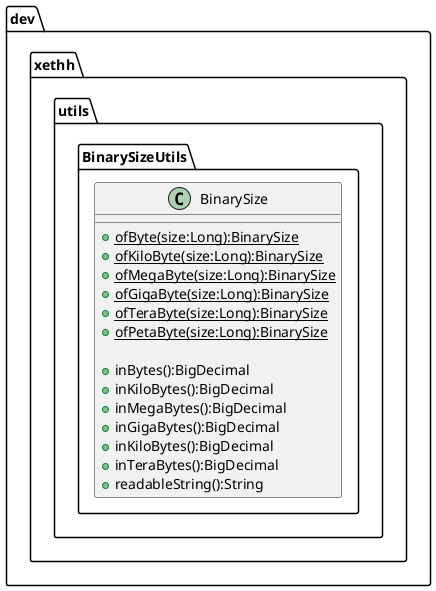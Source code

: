 @startuml
package dev.xethh.utils.BinarySizeUtils{
class BinarySize{
  + {static} ofByte(size:Long):BinarySize
  + {static} ofKiloByte(size:Long):BinarySize
  + {static} ofMegaByte(size:Long):BinarySize
  + {static} ofGigaByte(size:Long):BinarySize
  + {static} ofTeraByte(size:Long):BinarySize
  + {static} ofPetaByte(size:Long):BinarySize

  + inBytes():BigDecimal
  + inKiloBytes():BigDecimal
  + inMegaBytes():BigDecimal
  + inGigaBytes():BigDecimal
  + inKiloBytes():BigDecimal
  + inTeraBytes():BigDecimal
  + readableString():String
}

}
@enduml
